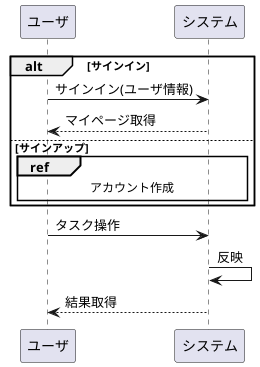 @startuml

alt サインイン
  ユーザ -> システム : サインイン(ユーザ情報)
  ユーザ <-- システム : マイページ取得
else サインアップ
  ref over ユーザ, システム : アカウント作成
end

ユーザ -> システム : タスク操作
システム -> システム : 反映
システム --> ユーザ : 結果取得


@enduml
